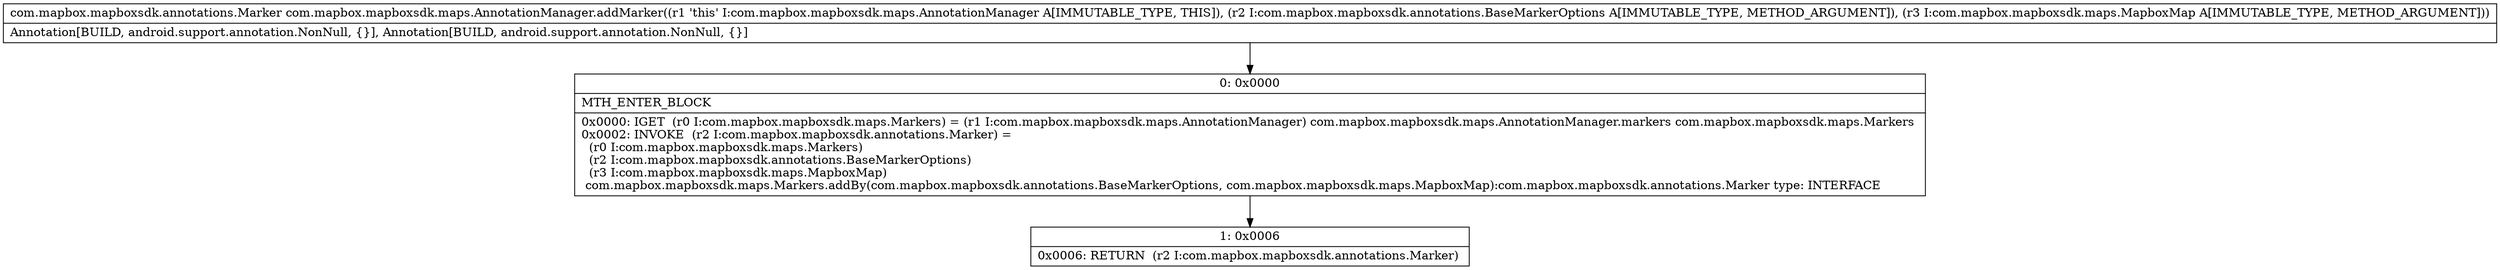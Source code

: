 digraph "CFG forcom.mapbox.mapboxsdk.maps.AnnotationManager.addMarker(Lcom\/mapbox\/mapboxsdk\/annotations\/BaseMarkerOptions;Lcom\/mapbox\/mapboxsdk\/maps\/MapboxMap;)Lcom\/mapbox\/mapboxsdk\/annotations\/Marker;" {
Node_0 [shape=record,label="{0\:\ 0x0000|MTH_ENTER_BLOCK\l|0x0000: IGET  (r0 I:com.mapbox.mapboxsdk.maps.Markers) = (r1 I:com.mapbox.mapboxsdk.maps.AnnotationManager) com.mapbox.mapboxsdk.maps.AnnotationManager.markers com.mapbox.mapboxsdk.maps.Markers \l0x0002: INVOKE  (r2 I:com.mapbox.mapboxsdk.annotations.Marker) = \l  (r0 I:com.mapbox.mapboxsdk.maps.Markers)\l  (r2 I:com.mapbox.mapboxsdk.annotations.BaseMarkerOptions)\l  (r3 I:com.mapbox.mapboxsdk.maps.MapboxMap)\l com.mapbox.mapboxsdk.maps.Markers.addBy(com.mapbox.mapboxsdk.annotations.BaseMarkerOptions, com.mapbox.mapboxsdk.maps.MapboxMap):com.mapbox.mapboxsdk.annotations.Marker type: INTERFACE \l}"];
Node_1 [shape=record,label="{1\:\ 0x0006|0x0006: RETURN  (r2 I:com.mapbox.mapboxsdk.annotations.Marker) \l}"];
MethodNode[shape=record,label="{com.mapbox.mapboxsdk.annotations.Marker com.mapbox.mapboxsdk.maps.AnnotationManager.addMarker((r1 'this' I:com.mapbox.mapboxsdk.maps.AnnotationManager A[IMMUTABLE_TYPE, THIS]), (r2 I:com.mapbox.mapboxsdk.annotations.BaseMarkerOptions A[IMMUTABLE_TYPE, METHOD_ARGUMENT]), (r3 I:com.mapbox.mapboxsdk.maps.MapboxMap A[IMMUTABLE_TYPE, METHOD_ARGUMENT]))  | Annotation[BUILD, android.support.annotation.NonNull, \{\}], Annotation[BUILD, android.support.annotation.NonNull, \{\}]\l}"];
MethodNode -> Node_0;
Node_0 -> Node_1;
}

